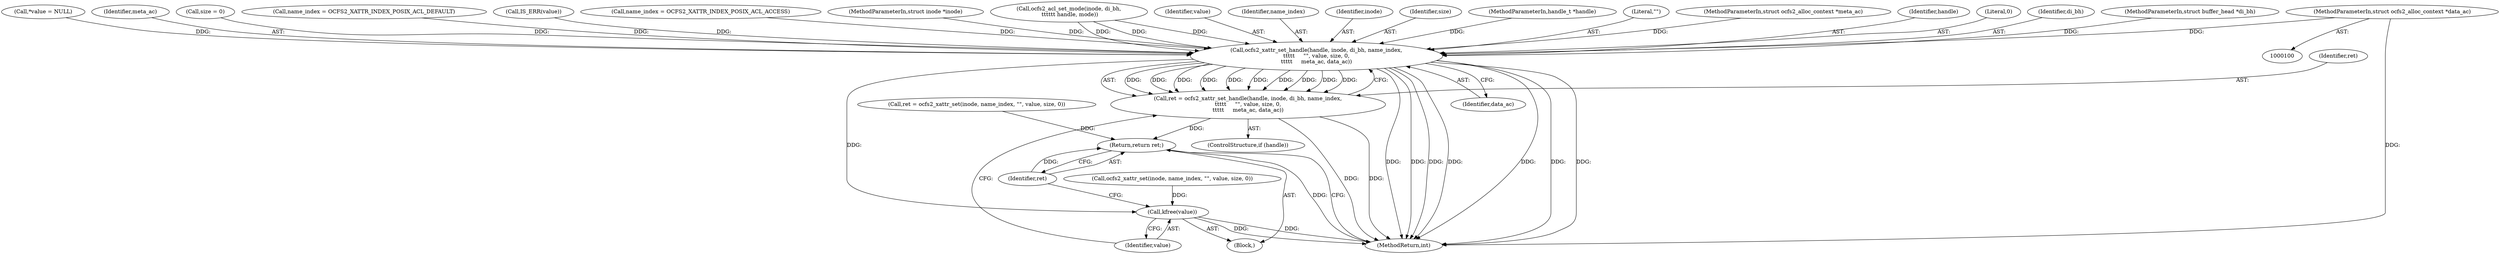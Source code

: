 digraph "0_linux_073931017b49d9458aa351605b43a7e34598caef_9@pointer" {
"1000107" [label="(MethodParameterIn,struct ocfs2_alloc_context *data_ac)"];
"1000216" [label="(Call,ocfs2_xattr_set_handle(handle, inode, di_bh, name_index,\n\t\t\t\t\t     \"\", value, size, 0,\n\t\t\t\t\t     meta_ac, data_ac))"];
"1000214" [label="(Call,ret = ocfs2_xattr_set_handle(handle, inode, di_bh, name_index,\n\t\t\t\t\t     \"\", value, size, 0,\n\t\t\t\t\t     meta_ac, data_ac))"];
"1000239" [label="(Return,return ret;)"];
"1000237" [label="(Call,kfree(value))"];
"1000217" [label="(Identifier,handle)"];
"1000240" [label="(Identifier,ret)"];
"1000224" [label="(Literal,0)"];
"1000219" [label="(Identifier,di_bh)"];
"1000103" [label="(MethodParameterIn,struct buffer_head *di_bh)"];
"1000111" [label="(Call,*value = NULL)"];
"1000225" [label="(Identifier,meta_ac)"];
"1000115" [label="(Call,size = 0)"];
"1000215" [label="(Identifier,ret)"];
"1000175" [label="(Call,name_index = OCFS2_XATTR_INDEX_POSIX_ACL_DEFAULT)"];
"1000108" [label="(Block,)"];
"1000214" [label="(Call,ret = ocfs2_xattr_set_handle(handle, inode, di_bh, name_index,\n\t\t\t\t\t     \"\", value, size, 0,\n\t\t\t\t\t     meta_ac, data_ac))"];
"1000216" [label="(Call,ocfs2_xattr_set_handle(handle, inode, di_bh, name_index,\n\t\t\t\t\t     \"\", value, size, 0,\n\t\t\t\t\t     meta_ac, data_ac))"];
"1000107" [label="(MethodParameterIn,struct ocfs2_alloc_context *data_ac)"];
"1000205" [label="(Call,IS_ERR(value))"];
"1000131" [label="(Call,name_index = OCFS2_XATTR_INDEX_POSIX_ACL_ACCESS)"];
"1000239" [label="(Return,return ret;)"];
"1000230" [label="(Call,ocfs2_xattr_set(inode, name_index, \"\", value, size, 0))"];
"1000102" [label="(MethodParameterIn,struct inode *inode)"];
"1000164" [label="(Call,ocfs2_acl_set_mode(inode, di_bh,\n \t\t\t\t\t\t handle, mode))"];
"1000222" [label="(Identifier,value)"];
"1000241" [label="(MethodReturn,int)"];
"1000220" [label="(Identifier,name_index)"];
"1000238" [label="(Identifier,value)"];
"1000218" [label="(Identifier,inode)"];
"1000223" [label="(Identifier,size)"];
"1000101" [label="(MethodParameterIn,handle_t *handle)"];
"1000212" [label="(ControlStructure,if (handle))"];
"1000221" [label="(Literal,\"\")"];
"1000106" [label="(MethodParameterIn,struct ocfs2_alloc_context *meta_ac)"];
"1000237" [label="(Call,kfree(value))"];
"1000228" [label="(Call,ret = ocfs2_xattr_set(inode, name_index, \"\", value, size, 0))"];
"1000226" [label="(Identifier,data_ac)"];
"1000107" -> "1000100"  [label="AST: "];
"1000107" -> "1000241"  [label="DDG: "];
"1000107" -> "1000216"  [label="DDG: "];
"1000216" -> "1000214"  [label="AST: "];
"1000216" -> "1000226"  [label="CFG: "];
"1000217" -> "1000216"  [label="AST: "];
"1000218" -> "1000216"  [label="AST: "];
"1000219" -> "1000216"  [label="AST: "];
"1000220" -> "1000216"  [label="AST: "];
"1000221" -> "1000216"  [label="AST: "];
"1000222" -> "1000216"  [label="AST: "];
"1000223" -> "1000216"  [label="AST: "];
"1000224" -> "1000216"  [label="AST: "];
"1000225" -> "1000216"  [label="AST: "];
"1000226" -> "1000216"  [label="AST: "];
"1000214" -> "1000216"  [label="CFG: "];
"1000216" -> "1000241"  [label="DDG: "];
"1000216" -> "1000241"  [label="DDG: "];
"1000216" -> "1000241"  [label="DDG: "];
"1000216" -> "1000241"  [label="DDG: "];
"1000216" -> "1000241"  [label="DDG: "];
"1000216" -> "1000241"  [label="DDG: "];
"1000216" -> "1000241"  [label="DDG: "];
"1000216" -> "1000214"  [label="DDG: "];
"1000216" -> "1000214"  [label="DDG: "];
"1000216" -> "1000214"  [label="DDG: "];
"1000216" -> "1000214"  [label="DDG: "];
"1000216" -> "1000214"  [label="DDG: "];
"1000216" -> "1000214"  [label="DDG: "];
"1000216" -> "1000214"  [label="DDG: "];
"1000216" -> "1000214"  [label="DDG: "];
"1000216" -> "1000214"  [label="DDG: "];
"1000216" -> "1000214"  [label="DDG: "];
"1000164" -> "1000216"  [label="DDG: "];
"1000164" -> "1000216"  [label="DDG: "];
"1000164" -> "1000216"  [label="DDG: "];
"1000101" -> "1000216"  [label="DDG: "];
"1000102" -> "1000216"  [label="DDG: "];
"1000103" -> "1000216"  [label="DDG: "];
"1000131" -> "1000216"  [label="DDG: "];
"1000175" -> "1000216"  [label="DDG: "];
"1000205" -> "1000216"  [label="DDG: "];
"1000111" -> "1000216"  [label="DDG: "];
"1000115" -> "1000216"  [label="DDG: "];
"1000106" -> "1000216"  [label="DDG: "];
"1000216" -> "1000237"  [label="DDG: "];
"1000214" -> "1000212"  [label="AST: "];
"1000215" -> "1000214"  [label="AST: "];
"1000238" -> "1000214"  [label="CFG: "];
"1000214" -> "1000241"  [label="DDG: "];
"1000214" -> "1000241"  [label="DDG: "];
"1000214" -> "1000239"  [label="DDG: "];
"1000239" -> "1000108"  [label="AST: "];
"1000239" -> "1000240"  [label="CFG: "];
"1000240" -> "1000239"  [label="AST: "];
"1000241" -> "1000239"  [label="CFG: "];
"1000239" -> "1000241"  [label="DDG: "];
"1000240" -> "1000239"  [label="DDG: "];
"1000228" -> "1000239"  [label="DDG: "];
"1000237" -> "1000108"  [label="AST: "];
"1000237" -> "1000238"  [label="CFG: "];
"1000238" -> "1000237"  [label="AST: "];
"1000240" -> "1000237"  [label="CFG: "];
"1000237" -> "1000241"  [label="DDG: "];
"1000237" -> "1000241"  [label="DDG: "];
"1000230" -> "1000237"  [label="DDG: "];
}
